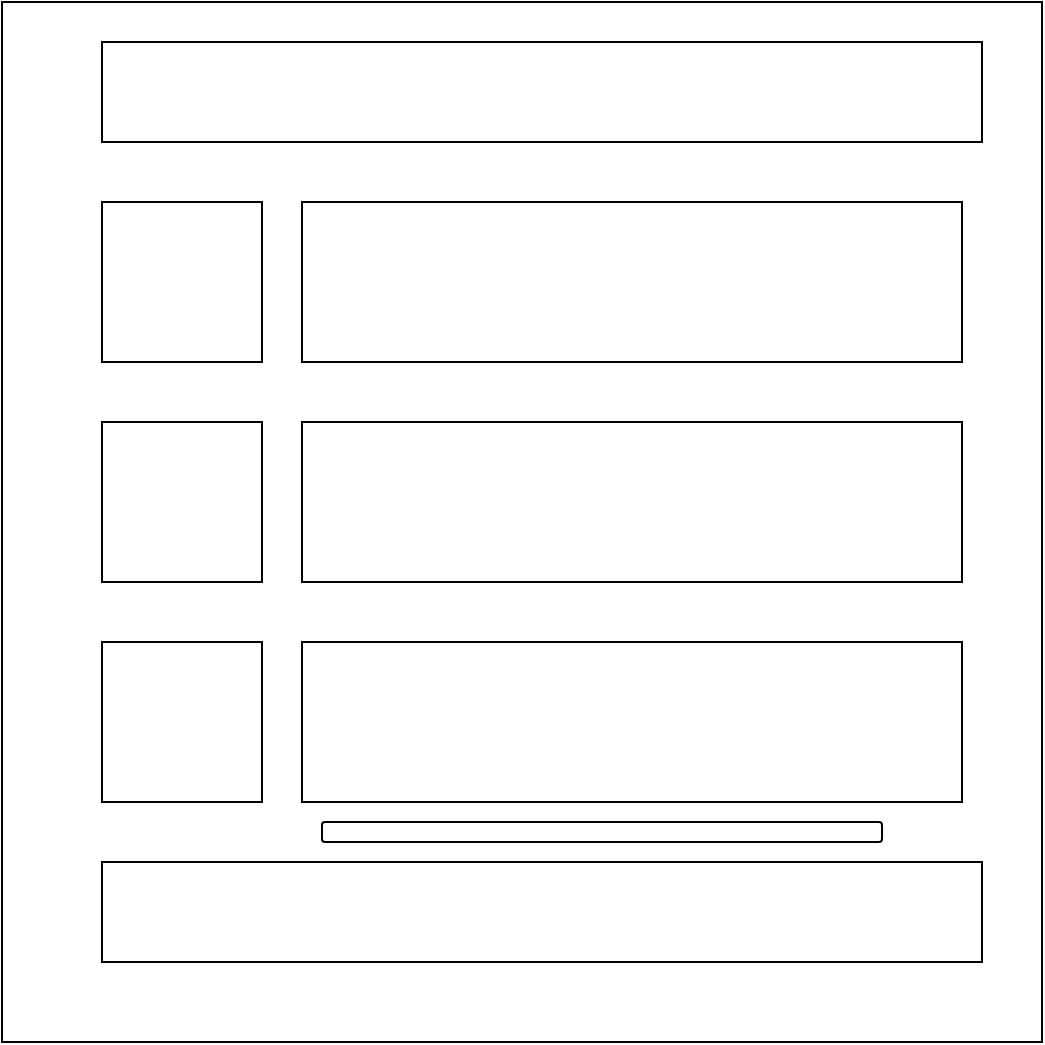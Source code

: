 <mxfile version="24.2.5" type="device">
  <diagram name="Page-1" id="PFfNBrce9WFTCQyNHP7d">
    <mxGraphModel dx="2074" dy="1146" grid="1" gridSize="10" guides="1" tooltips="1" connect="1" arrows="1" fold="1" page="1" pageScale="1" pageWidth="850" pageHeight="1100" math="0" shadow="0">
      <root>
        <mxCell id="0" />
        <mxCell id="1" parent="0" />
        <mxCell id="muHszNeMJqfiCZ4DPC4F-31" value="" style="whiteSpace=wrap;html=1;aspect=fixed;" vertex="1" parent="1">
          <mxGeometry x="110" y="200" width="520" height="520" as="geometry" />
        </mxCell>
        <mxCell id="muHszNeMJqfiCZ4DPC4F-32" value="" style="rounded=0;whiteSpace=wrap;html=1;" vertex="1" parent="1">
          <mxGeometry x="160" y="220" width="440" height="50" as="geometry" />
        </mxCell>
        <mxCell id="muHszNeMJqfiCZ4DPC4F-33" value="" style="rounded=0;whiteSpace=wrap;html=1;" vertex="1" parent="1">
          <mxGeometry x="160" y="630" width="440" height="50" as="geometry" />
        </mxCell>
        <mxCell id="muHszNeMJqfiCZ4DPC4F-43" value="" style="whiteSpace=wrap;html=1;aspect=fixed;" vertex="1" parent="1">
          <mxGeometry x="160" y="300" width="80" height="80" as="geometry" />
        </mxCell>
        <mxCell id="muHszNeMJqfiCZ4DPC4F-44" value="" style="whiteSpace=wrap;html=1;aspect=fixed;" vertex="1" parent="1">
          <mxGeometry x="160" y="410" width="80" height="80" as="geometry" />
        </mxCell>
        <mxCell id="muHszNeMJqfiCZ4DPC4F-45" value="" style="whiteSpace=wrap;html=1;aspect=fixed;" vertex="1" parent="1">
          <mxGeometry x="160" y="520" width="80" height="80" as="geometry" />
        </mxCell>
        <mxCell id="muHszNeMJqfiCZ4DPC4F-46" value="" style="rounded=0;whiteSpace=wrap;html=1;" vertex="1" parent="1">
          <mxGeometry x="260" y="300" width="330" height="80" as="geometry" />
        </mxCell>
        <mxCell id="muHszNeMJqfiCZ4DPC4F-47" value="" style="rounded=0;whiteSpace=wrap;html=1;" vertex="1" parent="1">
          <mxGeometry x="260" y="410" width="330" height="80" as="geometry" />
        </mxCell>
        <mxCell id="muHszNeMJqfiCZ4DPC4F-48" value="" style="rounded=0;whiteSpace=wrap;html=1;" vertex="1" parent="1">
          <mxGeometry x="260" y="520" width="330" height="80" as="geometry" />
        </mxCell>
        <mxCell id="muHszNeMJqfiCZ4DPC4F-49" value="" style="rounded=1;whiteSpace=wrap;html=1;" vertex="1" parent="1">
          <mxGeometry x="270" y="610" width="280" height="10" as="geometry" />
        </mxCell>
      </root>
    </mxGraphModel>
  </diagram>
</mxfile>
